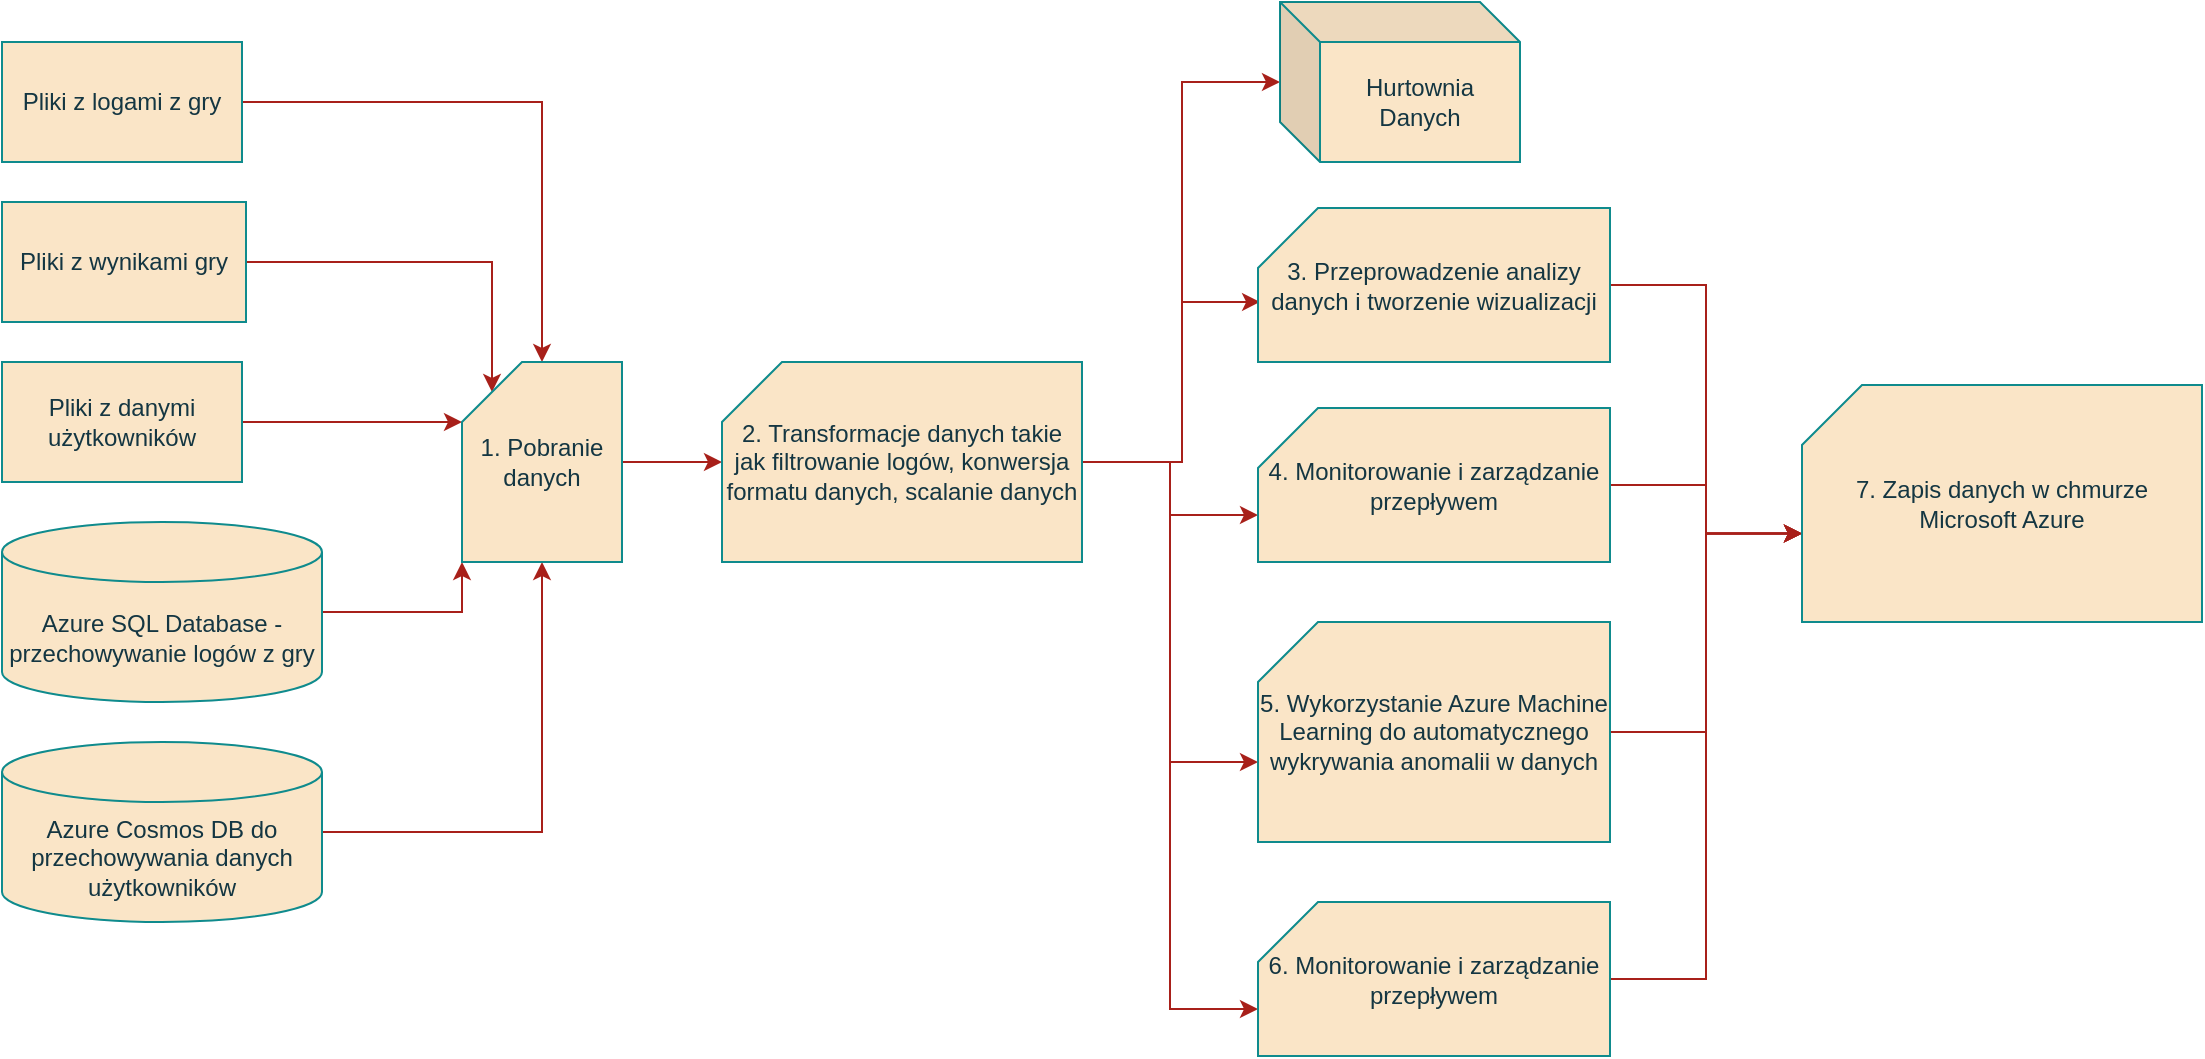 <mxfile version="21.2.1" type="device">
  <diagram name="Strona-1" id="Ra30UfUFsEbxFV3y4_7h">
    <mxGraphModel dx="1434" dy="764" grid="1" gridSize="10" guides="1" tooltips="1" connect="1" arrows="1" fold="1" page="1" pageScale="1" pageWidth="1169" pageHeight="827" math="0" shadow="0">
      <root>
        <mxCell id="0" />
        <mxCell id="1" parent="0" />
        <mxCell id="aMQQNc8Kpn8E1D_Ji3xx-24" style="edgeStyle=orthogonalEdgeStyle;rounded=0;orthogonalLoop=1;jettySize=auto;html=1;entryX=0.5;entryY=0;entryDx=0;entryDy=0;entryPerimeter=0;labelBackgroundColor=none;strokeColor=#A8201A;fontColor=default;" edge="1" parent="1" source="aMQQNc8Kpn8E1D_Ji3xx-1" target="aMQQNc8Kpn8E1D_Ji3xx-7">
          <mxGeometry relative="1" as="geometry" />
        </mxCell>
        <mxCell id="aMQQNc8Kpn8E1D_Ji3xx-1" value="Pliki z logami z gry" style="rounded=0;whiteSpace=wrap;html=1;labelBackgroundColor=none;fillColor=#FAE5C7;strokeColor=#0F8B8D;fontColor=#143642;" vertex="1" parent="1">
          <mxGeometry x="35" y="170" width="120" height="60" as="geometry" />
        </mxCell>
        <mxCell id="aMQQNc8Kpn8E1D_Ji3xx-23" style="edgeStyle=orthogonalEdgeStyle;rounded=0;orthogonalLoop=1;jettySize=auto;html=1;entryX=0;entryY=0;entryDx=15;entryDy=15;entryPerimeter=0;labelBackgroundColor=none;strokeColor=#A8201A;fontColor=default;" edge="1" parent="1" source="aMQQNc8Kpn8E1D_Ji3xx-2" target="aMQQNc8Kpn8E1D_Ji3xx-7">
          <mxGeometry relative="1" as="geometry" />
        </mxCell>
        <mxCell id="aMQQNc8Kpn8E1D_Ji3xx-2" value="Pliki z wynikami gry" style="rounded=0;whiteSpace=wrap;html=1;labelBackgroundColor=none;fillColor=#FAE5C7;strokeColor=#0F8B8D;fontColor=#143642;" vertex="1" parent="1">
          <mxGeometry x="35" y="250" width="122" height="60" as="geometry" />
        </mxCell>
        <mxCell id="aMQQNc8Kpn8E1D_Ji3xx-22" style="edgeStyle=orthogonalEdgeStyle;rounded=0;orthogonalLoop=1;jettySize=auto;html=1;entryX=0;entryY=0;entryDx=0;entryDy=30;entryPerimeter=0;labelBackgroundColor=none;strokeColor=#A8201A;fontColor=default;" edge="1" parent="1" source="aMQQNc8Kpn8E1D_Ji3xx-3" target="aMQQNc8Kpn8E1D_Ji3xx-7">
          <mxGeometry relative="1" as="geometry" />
        </mxCell>
        <mxCell id="aMQQNc8Kpn8E1D_Ji3xx-3" value="Pliki z danymi użytkowników" style="rounded=0;whiteSpace=wrap;html=1;labelBackgroundColor=none;fillColor=#FAE5C7;strokeColor=#0F8B8D;fontColor=#143642;" vertex="1" parent="1">
          <mxGeometry x="35" y="330" width="120" height="60" as="geometry" />
        </mxCell>
        <mxCell id="aMQQNc8Kpn8E1D_Ji3xx-21" style="edgeStyle=orthogonalEdgeStyle;rounded=0;orthogonalLoop=1;jettySize=auto;html=1;exitX=1;exitY=0.5;exitDx=0;exitDy=0;exitPerimeter=0;entryX=0;entryY=1;entryDx=0;entryDy=0;entryPerimeter=0;labelBackgroundColor=none;strokeColor=#A8201A;fontColor=default;" edge="1" parent="1" source="aMQQNc8Kpn8E1D_Ji3xx-5" target="aMQQNc8Kpn8E1D_Ji3xx-7">
          <mxGeometry relative="1" as="geometry" />
        </mxCell>
        <mxCell id="aMQQNc8Kpn8E1D_Ji3xx-5" value="Azure SQL Database - przechowywanie logów z gry" style="shape=cylinder3;whiteSpace=wrap;html=1;boundedLbl=1;backgroundOutline=1;size=15;labelBackgroundColor=none;fillColor=#FAE5C7;strokeColor=#0F8B8D;fontColor=#143642;" vertex="1" parent="1">
          <mxGeometry x="35" y="410" width="160" height="90" as="geometry" />
        </mxCell>
        <mxCell id="aMQQNc8Kpn8E1D_Ji3xx-20" style="edgeStyle=orthogonalEdgeStyle;rounded=0;orthogonalLoop=1;jettySize=auto;html=1;entryX=0.5;entryY=1;entryDx=0;entryDy=0;entryPerimeter=0;labelBackgroundColor=none;strokeColor=#A8201A;fontColor=default;" edge="1" parent="1" source="aMQQNc8Kpn8E1D_Ji3xx-6" target="aMQQNc8Kpn8E1D_Ji3xx-7">
          <mxGeometry relative="1" as="geometry" />
        </mxCell>
        <mxCell id="aMQQNc8Kpn8E1D_Ji3xx-6" value="Azure Cosmos DB do przechowywania danych użytkowników" style="shape=cylinder3;whiteSpace=wrap;html=1;boundedLbl=1;backgroundOutline=1;size=15;labelBackgroundColor=none;fillColor=#FAE5C7;strokeColor=#0F8B8D;fontColor=#143642;" vertex="1" parent="1">
          <mxGeometry x="35" y="520" width="160" height="90" as="geometry" />
        </mxCell>
        <mxCell id="aMQQNc8Kpn8E1D_Ji3xx-25" style="edgeStyle=orthogonalEdgeStyle;rounded=0;orthogonalLoop=1;jettySize=auto;html=1;exitX=1;exitY=0.5;exitDx=0;exitDy=0;exitPerimeter=0;labelBackgroundColor=none;strokeColor=#A8201A;fontColor=default;" edge="1" parent="1" source="aMQQNc8Kpn8E1D_Ji3xx-7" target="aMQQNc8Kpn8E1D_Ji3xx-8">
          <mxGeometry relative="1" as="geometry" />
        </mxCell>
        <mxCell id="aMQQNc8Kpn8E1D_Ji3xx-7" value="1. Pobranie danych" style="shape=card;whiteSpace=wrap;html=1;labelBackgroundColor=none;fillColor=#FAE5C7;strokeColor=#0F8B8D;fontColor=#143642;" vertex="1" parent="1">
          <mxGeometry x="265" y="330" width="80" height="100" as="geometry" />
        </mxCell>
        <mxCell id="aMQQNc8Kpn8E1D_Ji3xx-26" style="edgeStyle=orthogonalEdgeStyle;rounded=0;orthogonalLoop=1;jettySize=auto;html=1;labelBackgroundColor=none;strokeColor=#A8201A;fontColor=default;" edge="1" parent="1" source="aMQQNc8Kpn8E1D_Ji3xx-8" target="aMQQNc8Kpn8E1D_Ji3xx-17">
          <mxGeometry relative="1" as="geometry">
            <Array as="points">
              <mxPoint x="625" y="380" />
              <mxPoint x="625" y="190" />
            </Array>
          </mxGeometry>
        </mxCell>
        <mxCell id="aMQQNc8Kpn8E1D_Ji3xx-35" style="edgeStyle=orthogonalEdgeStyle;rounded=0;orthogonalLoop=1;jettySize=auto;html=1;entryX=0.006;entryY=0.61;entryDx=0;entryDy=0;entryPerimeter=0;labelBackgroundColor=none;strokeColor=#A8201A;fontColor=default;" edge="1" parent="1" source="aMQQNc8Kpn8E1D_Ji3xx-8" target="aMQQNc8Kpn8E1D_Ji3xx-28">
          <mxGeometry relative="1" as="geometry">
            <Array as="points">
              <mxPoint x="625" y="380" />
              <mxPoint x="625" y="300" />
            </Array>
          </mxGeometry>
        </mxCell>
        <mxCell id="aMQQNc8Kpn8E1D_Ji3xx-36" style="edgeStyle=orthogonalEdgeStyle;rounded=0;orthogonalLoop=1;jettySize=auto;html=1;entryX=0;entryY=0;entryDx=0;entryDy=70;entryPerimeter=0;labelBackgroundColor=none;strokeColor=#A8201A;fontColor=default;" edge="1" parent="1" source="aMQQNc8Kpn8E1D_Ji3xx-8" target="aMQQNc8Kpn8E1D_Ji3xx-30">
          <mxGeometry relative="1" as="geometry" />
        </mxCell>
        <mxCell id="aMQQNc8Kpn8E1D_Ji3xx-37" style="edgeStyle=orthogonalEdgeStyle;rounded=0;orthogonalLoop=1;jettySize=auto;html=1;entryX=0;entryY=0;entryDx=0;entryDy=53.5;entryPerimeter=0;labelBackgroundColor=none;strokeColor=#A8201A;fontColor=default;" edge="1" parent="1" source="aMQQNc8Kpn8E1D_Ji3xx-8" target="aMQQNc8Kpn8E1D_Ji3xx-29">
          <mxGeometry relative="1" as="geometry" />
        </mxCell>
        <mxCell id="aMQQNc8Kpn8E1D_Ji3xx-38" style="edgeStyle=orthogonalEdgeStyle;rounded=0;orthogonalLoop=1;jettySize=auto;html=1;entryX=0;entryY=0;entryDx=0;entryDy=53.5;entryPerimeter=0;labelBackgroundColor=none;strokeColor=#A8201A;fontColor=default;" edge="1" parent="1" source="aMQQNc8Kpn8E1D_Ji3xx-8" target="aMQQNc8Kpn8E1D_Ji3xx-31">
          <mxGeometry relative="1" as="geometry" />
        </mxCell>
        <mxCell id="aMQQNc8Kpn8E1D_Ji3xx-8" value="2. Transformacje danych&amp;nbsp;takie jak filtrowanie logów, konwersja formatu danych, scalanie danych" style="shape=card;whiteSpace=wrap;html=1;labelBackgroundColor=none;fillColor=#FAE5C7;strokeColor=#0F8B8D;fontColor=#143642;" vertex="1" parent="1">
          <mxGeometry x="395" y="330" width="180" height="100" as="geometry" />
        </mxCell>
        <mxCell id="aMQQNc8Kpn8E1D_Ji3xx-17" value="Hurtownia Danych" style="shape=cube;whiteSpace=wrap;html=1;boundedLbl=1;backgroundOutline=1;darkOpacity=0.05;darkOpacity2=0.1;labelBackgroundColor=none;fillColor=#FAE5C7;strokeColor=#0F8B8D;fontColor=#143642;" vertex="1" parent="1">
          <mxGeometry x="674" y="150" width="120" height="80" as="geometry" />
        </mxCell>
        <mxCell id="aMQQNc8Kpn8E1D_Ji3xx-39" style="edgeStyle=orthogonalEdgeStyle;rounded=0;orthogonalLoop=1;jettySize=auto;html=1;entryX=0;entryY=0;entryDx=0;entryDy=74.25;entryPerimeter=0;labelBackgroundColor=none;strokeColor=#A8201A;fontColor=default;" edge="1" parent="1" source="aMQQNc8Kpn8E1D_Ji3xx-28" target="aMQQNc8Kpn8E1D_Ji3xx-34">
          <mxGeometry relative="1" as="geometry" />
        </mxCell>
        <mxCell id="aMQQNc8Kpn8E1D_Ji3xx-28" value="3. Przeprowadzenie analizy danych i tworzenie wizualizacji" style="shape=card;whiteSpace=wrap;html=1;labelBackgroundColor=none;fillColor=#FAE5C7;strokeColor=#0F8B8D;fontColor=#143642;" vertex="1" parent="1">
          <mxGeometry x="663" y="253" width="176" height="77" as="geometry" />
        </mxCell>
        <mxCell id="aMQQNc8Kpn8E1D_Ji3xx-40" style="edgeStyle=orthogonalEdgeStyle;rounded=0;orthogonalLoop=1;jettySize=auto;html=1;entryX=0;entryY=0;entryDx=0;entryDy=74.25;entryPerimeter=0;labelBackgroundColor=none;strokeColor=#A8201A;fontColor=default;" edge="1" parent="1" source="aMQQNc8Kpn8E1D_Ji3xx-29" target="aMQQNc8Kpn8E1D_Ji3xx-34">
          <mxGeometry relative="1" as="geometry">
            <mxPoint x="935" y="410" as="targetPoint" />
            <Array as="points">
              <mxPoint x="887" y="392" />
              <mxPoint x="887" y="416" />
            </Array>
          </mxGeometry>
        </mxCell>
        <mxCell id="aMQQNc8Kpn8E1D_Ji3xx-29" value="4. Monitorowanie i zarządzanie przepływem" style="shape=card;whiteSpace=wrap;html=1;labelBackgroundColor=none;fillColor=#FAE5C7;strokeColor=#0F8B8D;fontColor=#143642;" vertex="1" parent="1">
          <mxGeometry x="663" y="353" width="176" height="77" as="geometry" />
        </mxCell>
        <mxCell id="aMQQNc8Kpn8E1D_Ji3xx-41" style="edgeStyle=orthogonalEdgeStyle;rounded=0;orthogonalLoop=1;jettySize=auto;html=1;entryX=0;entryY=0;entryDx=0;entryDy=74.25;entryPerimeter=0;labelBackgroundColor=none;strokeColor=#A8201A;fontColor=default;" edge="1" parent="1" source="aMQQNc8Kpn8E1D_Ji3xx-30" target="aMQQNc8Kpn8E1D_Ji3xx-34">
          <mxGeometry relative="1" as="geometry" />
        </mxCell>
        <mxCell id="aMQQNc8Kpn8E1D_Ji3xx-30" value="5. Wykorzystanie Azure Machine Learning do automatycznego wykrywania anomalii w danych" style="shape=card;whiteSpace=wrap;html=1;labelBackgroundColor=none;fillColor=#FAE5C7;strokeColor=#0F8B8D;fontColor=#143642;" vertex="1" parent="1">
          <mxGeometry x="663" y="460" width="176" height="110" as="geometry" />
        </mxCell>
        <mxCell id="aMQQNc8Kpn8E1D_Ji3xx-43" style="edgeStyle=orthogonalEdgeStyle;rounded=0;orthogonalLoop=1;jettySize=auto;html=1;entryX=0;entryY=0;entryDx=0;entryDy=74.25;entryPerimeter=0;labelBackgroundColor=none;strokeColor=#A8201A;fontColor=default;" edge="1" parent="1" source="aMQQNc8Kpn8E1D_Ji3xx-31" target="aMQQNc8Kpn8E1D_Ji3xx-34">
          <mxGeometry relative="1" as="geometry">
            <Array as="points">
              <mxPoint x="887" y="639" />
              <mxPoint x="887" y="416" />
            </Array>
          </mxGeometry>
        </mxCell>
        <mxCell id="aMQQNc8Kpn8E1D_Ji3xx-31" value="6. Monitorowanie i zarządzanie przepływem" style="shape=card;whiteSpace=wrap;html=1;labelBackgroundColor=none;fillColor=#FAE5C7;strokeColor=#0F8B8D;fontColor=#143642;" vertex="1" parent="1">
          <mxGeometry x="663" y="600" width="176" height="77" as="geometry" />
        </mxCell>
        <mxCell id="aMQQNc8Kpn8E1D_Ji3xx-34" value="7. Zapis danych w chmurze Microsoft Azure" style="shape=card;whiteSpace=wrap;html=1;labelBackgroundColor=none;fillColor=#FAE5C7;strokeColor=#0F8B8D;fontColor=#143642;" vertex="1" parent="1">
          <mxGeometry x="935" y="341.5" width="200" height="118.5" as="geometry" />
        </mxCell>
      </root>
    </mxGraphModel>
  </diagram>
</mxfile>

